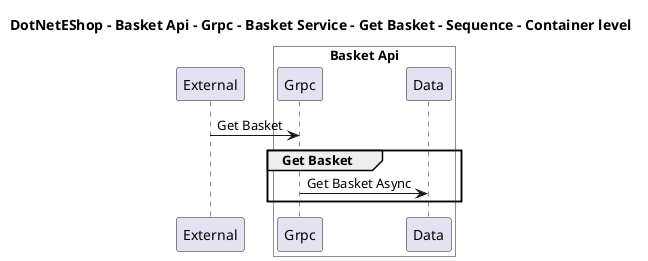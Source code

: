 @startuml

title DotNetEShop - Basket Api - Grpc - Basket Service - Get Basket - Sequence - Container level

participant "External" as C4InterFlow.SoftwareSystems.ExternalSystem

box "Basket Api" #White
    participant "Grpc" as DotNetEShop.SoftwareSystems.BasketApi.Containers.Grpc
    participant "Data" as DotNetEShop.SoftwareSystems.BasketApi.Containers.Data
end box


C4InterFlow.SoftwareSystems.ExternalSystem -> DotNetEShop.SoftwareSystems.BasketApi.Containers.Grpc : Get Basket
group Get Basket
DotNetEShop.SoftwareSystems.BasketApi.Containers.Grpc -> DotNetEShop.SoftwareSystems.BasketApi.Containers.Data : Get Basket Async
end


@enduml
